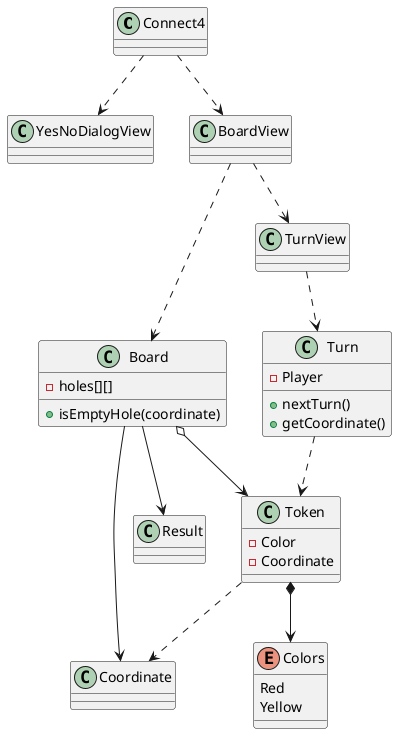 @startuml

class Connect4
class YesNoDialogView
class Board{
    - holes[][]
    + isEmptyHole(coordinate)
}
class BoardView
class Coordinate
class Token{
    - Color
    - Coordinate
}
class Turn{
    - Player
    + nextTurn()
    + getCoordinate()
}

class TurnView
class Result
enum Colors{
Red
Yellow
}

Connect4 ..> BoardView
Connect4 ..> YesNoDialogView

BoardView ..> Board
BoardView ..> TurnView
TurnView ..> Turn
Board --> Result
Board --> Coordinate

Board o--> Token

Turn ..> Token


Token *--> Colors
Token ..> Coordinate
@enduml